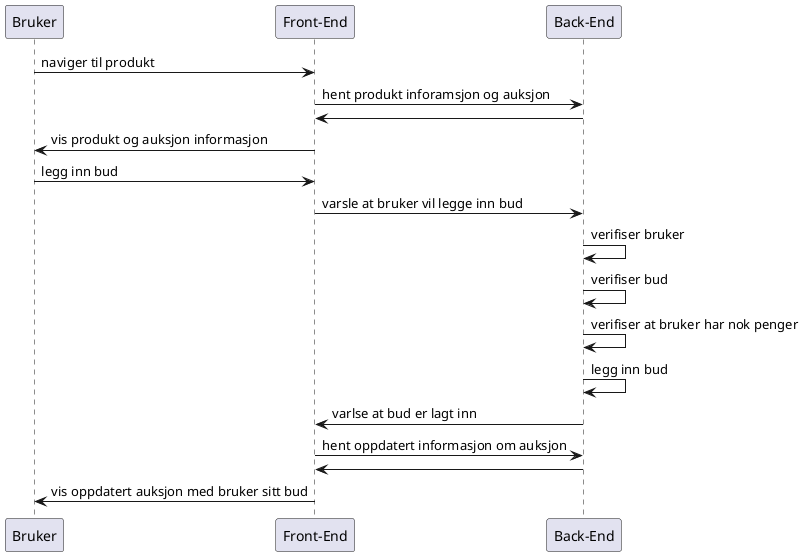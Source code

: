 @startuml
participant "Bruker" as B
participant "Front-End" as FE
participant "Back-End" as BE

B -> FE: naviger til produkt

FE -> BE: hent produkt inforamsjon og auksjon
BE -> FE: 
FE -> B: vis produkt og auksjon informasjon

B -> FE: legg inn bud

FE -> BE: varsle at bruker vil legge inn bud

BE -> BE: verifiser bruker

BE -> BE: verifiser bud

BE -> BE: verifiser at bruker har nok penger

BE -> BE: legg inn bud

BE -> FE: varlse at bud er lagt inn

FE -> BE: hent oppdatert informasjon om auksjon
BE -> FE:

FE -> B: vis oppdatert auksjon med bruker sitt bud
@enduml
